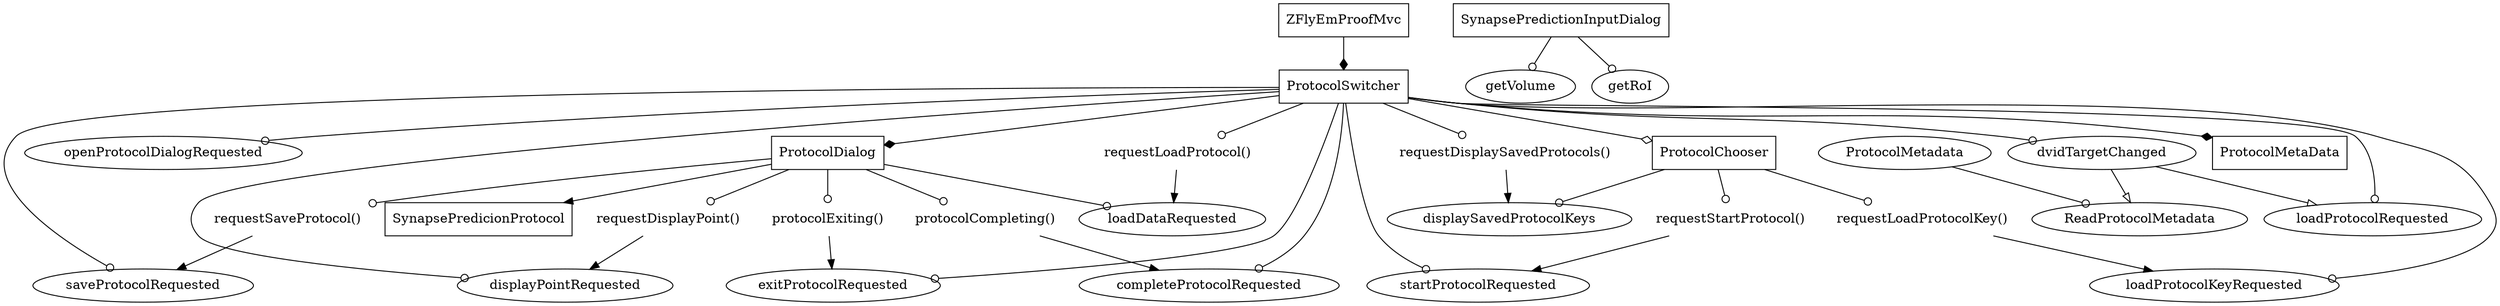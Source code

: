 digraph {
 ProtocolMetaData [label = "ProtocolMetaData",shape = "box"];
 ProtocolDialog [label = "ProtocolDialog",shape = "box"];
 ZFlyEmProofMvc [label = "ZFlyEmProofMvc",shape = "box"];
 ProtocolSwitcher [label = "ProtocolSwitcher",shape = "box"];
 SynapsePredicionProtocol [label = "SynapsePredicionProtocol",shape = "box"];
 ProtocolChooser [label = "ProtocolChooser",shape = "box"];
 SynapsePredictionInputDialog [label = "SynapsePredictionInputDialog",shape = "box"];
 ProtocolDialog__protocolExiting [label = "protocolExiting()",shape = "none"];
 ProtocolSwitcher__openProtocolDialogRequested [label = "openProtocolDialogRequested",];
 ProtocolSwitcher__exitProtocolRequested [label = "exitProtocolRequested",];
 ProtocolChooser__requestStartProtocol [label = "requestStartProtocol()",shape = "none"];
 ProtocolDialog__protocolCompleting [label = "protocolCompleting()",shape = "none"];
 ProtocolSwitcher__completeProtocolRequested [label = "completeProtocolRequested",];
 ProtocolSwitcher__startProtocolRequested [label = "startProtocolRequested",];
 ProtocolDialog__requestSaveProtocol [label = "requestSaveProtocol()",shape = "none"];
 ProtocolSwitcher__saveProtocolRequested [label = "saveProtocolRequested",];
 ProtocolChooser__requestLoadProtocolKey [label = "requestLoadProtocolKey()",shape = "none"];
 ProtocolSwitcher__loadProtocolKeyRequested [label = "loadProtocolKeyRequested",];
 SynapsePredictionInputDialog__getVolume [label = "getVolume",];
 SynapsePredictionInputDialog__getRoI [label = "getRoI",];
 ProtocolDialog__loadDataRequested [label = "loadDataRequested",];
 ProtocolSwitcher__requestDisplaySavedProtocols [label = "requestDisplaySavedProtocols()",shape = "none"];
 ProtocolChooser__displaySavedProtocolKeys [label = "displaySavedProtocolKeys",];
 ProtocolDialog__requestDisplayPoint [label = "requestDisplayPoint()",shape = "none"];
 ProtocolSwitcher__dvidTargetChanged [label = "dvidTargetChanged",];
 ProtocolSwitcher__displayPointRequested [label = "displayPointRequested",];
 ProtocolSwitcher__loadProtocolRequested [label = "loadProtocolRequested",];
 ProtocolSwitcher__requestLoadProtocol [label = "requestLoadProtocol()",shape = "none"];
 ProtocolMetadata__ReadProtocolMetadata [label = "ReadProtocolMetadata",];
 ProtocolDialog -> SynapsePredicionProtocol
 ProtocolDialog -> ProtocolDialog__protocolExiting [arrowhead = odot];
 ProtocolSwitcher -> ProtocolSwitcher__openProtocolDialogRequested [arrowhead = odot];
 ProtocolSwitcher -> ProtocolSwitcher__exitProtocolRequested [arrowhead = odot];
 ProtocolChooser -> ProtocolChooser__requestStartProtocol [arrowhead = odot];
 ProtocolDialog -> ProtocolDialog__protocolCompleting [arrowhead = odot];
 ProtocolSwitcher -> ProtocolSwitcher__completeProtocolRequested [arrowhead = odot];
 ProtocolSwitcher -> ProtocolSwitcher__startProtocolRequested [arrowhead = odot];
 ProtocolDialog -> ProtocolDialog__requestSaveProtocol [arrowhead = odot];
 ProtocolSwitcher -> ProtocolSwitcher__saveProtocolRequested [arrowhead = odot];
 ProtocolChooser -> ProtocolChooser__requestLoadProtocolKey [arrowhead = odot];
 ProtocolSwitcher -> ProtocolSwitcher__loadProtocolKeyRequested [arrowhead = odot];
 SynapsePredictionInputDialog -> SynapsePredictionInputDialog__getVolume [arrowhead = odot];
 SynapsePredictionInputDialog -> SynapsePredictionInputDialog__getRoI [arrowhead = odot];
 ProtocolDialog -> ProtocolDialog__loadDataRequested [arrowhead = odot];
 ProtocolSwitcher -> ProtocolSwitcher__requestDisplaySavedProtocols [arrowhead = odot];
 ProtocolChooser -> ProtocolChooser__displaySavedProtocolKeys [arrowhead = odot];
 ProtocolDialog -> ProtocolDialog__requestDisplayPoint [arrowhead = odot];
 ProtocolSwitcher -> ProtocolSwitcher__dvidTargetChanged [arrowhead = odot];
 ProtocolSwitcher -> ProtocolSwitcher__displayPointRequested [arrowhead = odot];
 ProtocolSwitcher -> ProtocolSwitcher__loadProtocolRequested [arrowhead = odot];
 ProtocolSwitcher -> ProtocolSwitcher__requestLoadProtocol [arrowhead = odot];
 ProtocolMetadata -> ProtocolMetadata__ReadProtocolMetadata [arrowhead = odot];
 ProtocolChooser__requestStartProtocol -> ProtocolSwitcher__startProtocolRequested
 ProtocolChooser__requestLoadProtocolKey -> ProtocolSwitcher__loadProtocolKeyRequested
 ProtocolSwitcher__requestDisplaySavedProtocols -> ProtocolChooser__displaySavedProtocolKeys
 ProtocolDialog__protocolExiting -> ProtocolSwitcher__exitProtocolRequested
 ProtocolDialog__protocolCompleting -> ProtocolSwitcher__completeProtocolRequested
 ProtocolDialog__requestSaveProtocol -> ProtocolSwitcher__saveProtocolRequested
 ProtocolSwitcher__requestLoadProtocol -> ProtocolDialog__loadDataRequested
 ProtocolDialog__requestDisplayPoint -> ProtocolSwitcher__displayPointRequested
 ProtocolSwitcher -> ProtocolChooser [arrowhead = odiamond];
 ProtocolSwitcher -> ProtocolDialog [arrowhead = diamond];
 ProtocolSwitcher -> ProtocolMetaData [arrowhead = diamond];
 ZFlyEmProofMvc -> ProtocolSwitcher [arrowhead = diamond];
 ProtocolSwitcher__dvidTargetChanged -> ProtocolSwitcher__loadProtocolRequested [arrowhead = onormal];
 ProtocolSwitcher__dvidTargetChanged -> ProtocolMetadata__ReadProtocolMetadata [arrowhead = onormal];
}